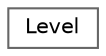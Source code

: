digraph "Graphical Class Hierarchy"
{
 // LATEX_PDF_SIZE
  bgcolor="transparent";
  edge [fontname=Helvetica,fontsize=10,labelfontname=Helvetica,labelfontsize=10];
  node [fontname=Helvetica,fontsize=10,shape=box,height=0.2,width=0.4];
  rankdir="LR";
  Node0 [id="Node000000",label="Level",height=0.2,width=0.4,color="grey40", fillcolor="white", style="filled",URL="$classLevel.html",tooltip="Represents a game level including the player, platforms, enemies, and maps."];
}
